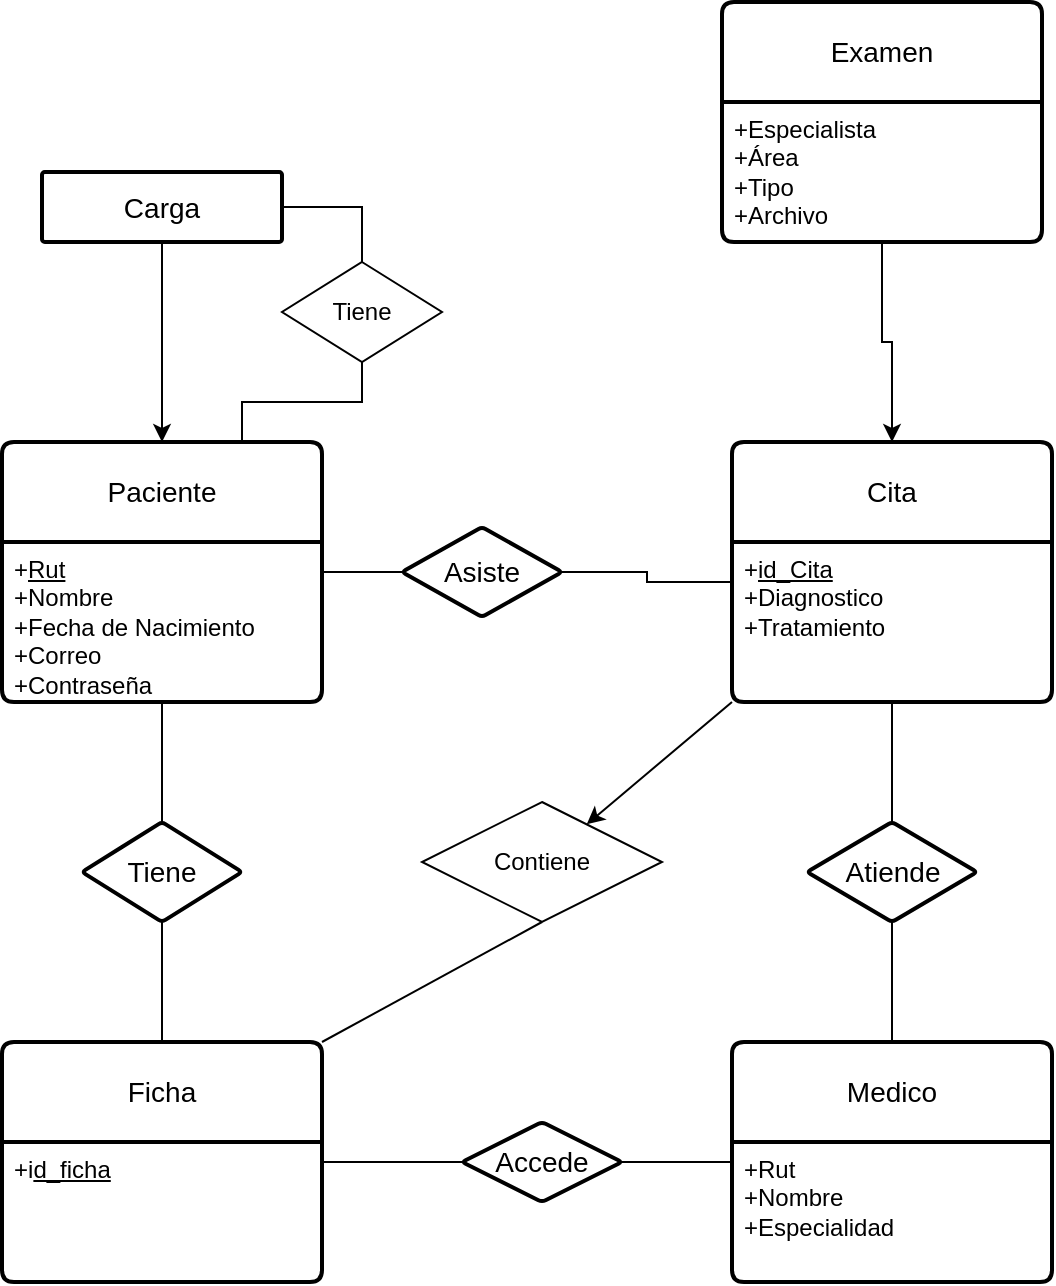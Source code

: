 <mxfile version="24.7.16">
  <diagram id="R2lEEEUBdFMjLlhIrx00" name="Page-1">
    <mxGraphModel dx="1187" dy="1784" grid="1" gridSize="10" guides="1" tooltips="1" connect="1" arrows="1" fold="1" page="1" pageScale="1" pageWidth="850" pageHeight="1100" math="0" shadow="0" extFonts="Permanent Marker^https://fonts.googleapis.com/css?family=Permanent+Marker">
      <root>
        <mxCell id="0" />
        <mxCell id="1" parent="0" />
        <mxCell id="luMjSmkIxEWVxP0uQIQx-23" value="" style="edgeStyle=orthogonalEdgeStyle;rounded=0;orthogonalLoop=1;jettySize=auto;html=1;endArrow=none;endFill=0;" edge="1" parent="1" source="luMjSmkIxEWVxP0uQIQx-5" target="luMjSmkIxEWVxP0uQIQx-22">
          <mxGeometry relative="1" as="geometry" />
        </mxCell>
        <mxCell id="luMjSmkIxEWVxP0uQIQx-47" style="edgeStyle=orthogonalEdgeStyle;rounded=0;orthogonalLoop=1;jettySize=auto;html=1;exitX=0.75;exitY=0;exitDx=0;exitDy=0;entryX=0.5;entryY=1;entryDx=0;entryDy=0;endArrow=none;endFill=0;" edge="1" parent="1" source="luMjSmkIxEWVxP0uQIQx-5" target="luMjSmkIxEWVxP0uQIQx-46">
          <mxGeometry relative="1" as="geometry" />
        </mxCell>
        <mxCell id="luMjSmkIxEWVxP0uQIQx-5" value="Paciente" style="swimlane;childLayout=stackLayout;horizontal=1;startSize=50;horizontalStack=0;rounded=1;fontSize=14;fontStyle=0;strokeWidth=2;resizeParent=0;resizeLast=1;shadow=0;dashed=0;align=center;arcSize=4;whiteSpace=wrap;html=1;" vertex="1" parent="1">
          <mxGeometry x="60" y="70" width="160" height="130" as="geometry" />
        </mxCell>
        <mxCell id="luMjSmkIxEWVxP0uQIQx-6" value="+&lt;u&gt;Rut&lt;/u&gt;&lt;br&gt;+Nombre&lt;br&gt;+Fecha de Nacimiento&lt;div&gt;+Correo&lt;/div&gt;&lt;div&gt;+Contraseña&lt;/div&gt;" style="align=left;strokeColor=none;fillColor=none;spacingLeft=4;fontSize=12;verticalAlign=top;resizable=0;rotatable=0;part=1;html=1;" vertex="1" parent="luMjSmkIxEWVxP0uQIQx-5">
          <mxGeometry y="50" width="160" height="80" as="geometry" />
        </mxCell>
        <mxCell id="luMjSmkIxEWVxP0uQIQx-30" value="" style="edgeStyle=orthogonalEdgeStyle;rounded=0;orthogonalLoop=1;jettySize=auto;html=1;endArrow=none;endFill=0;" edge="1" parent="1" source="luMjSmkIxEWVxP0uQIQx-7" target="luMjSmkIxEWVxP0uQIQx-29">
          <mxGeometry relative="1" as="geometry" />
        </mxCell>
        <mxCell id="luMjSmkIxEWVxP0uQIQx-37" value="" style="edgeStyle=orthogonalEdgeStyle;rounded=0;orthogonalLoop=1;jettySize=auto;html=1;endArrow=none;endFill=0;" edge="1" parent="1" source="luMjSmkIxEWVxP0uQIQx-7" target="luMjSmkIxEWVxP0uQIQx-36">
          <mxGeometry relative="1" as="geometry" />
        </mxCell>
        <mxCell id="luMjSmkIxEWVxP0uQIQx-7" value="Medico" style="swimlane;childLayout=stackLayout;horizontal=1;startSize=50;horizontalStack=0;rounded=1;fontSize=14;fontStyle=0;strokeWidth=2;resizeParent=0;resizeLast=1;shadow=0;dashed=0;align=center;arcSize=4;whiteSpace=wrap;html=1;" vertex="1" parent="1">
          <mxGeometry x="425" y="370" width="160" height="120" as="geometry" />
        </mxCell>
        <mxCell id="luMjSmkIxEWVxP0uQIQx-8" value="+Rut&lt;br&gt;+Nombre&lt;br&gt;&lt;div&gt;+Especialidad&lt;/div&gt;" style="align=left;strokeColor=none;fillColor=none;spacingLeft=4;fontSize=12;verticalAlign=top;resizable=0;rotatable=0;part=1;html=1;" vertex="1" parent="luMjSmkIxEWVxP0uQIQx-7">
          <mxGeometry y="50" width="160" height="70" as="geometry" />
        </mxCell>
        <mxCell id="luMjSmkIxEWVxP0uQIQx-9" value="Cita" style="swimlane;childLayout=stackLayout;horizontal=1;startSize=50;horizontalStack=0;rounded=1;fontSize=14;fontStyle=0;strokeWidth=2;resizeParent=0;resizeLast=1;shadow=0;dashed=0;align=center;arcSize=4;whiteSpace=wrap;html=1;" vertex="1" parent="1">
          <mxGeometry x="425" y="70" width="160" height="130" as="geometry" />
        </mxCell>
        <mxCell id="luMjSmkIxEWVxP0uQIQx-10" value="&lt;div&gt;+&lt;u&gt;id_Cita&lt;/u&gt;&lt;/div&gt;+Diagnostico&lt;br&gt;+Tratamiento&lt;div&gt;&lt;br&gt;&lt;/div&gt;" style="align=left;strokeColor=none;fillColor=none;spacingLeft=4;fontSize=12;verticalAlign=top;resizable=0;rotatable=0;part=1;html=1;" vertex="1" parent="luMjSmkIxEWVxP0uQIQx-9">
          <mxGeometry y="50" width="160" height="80" as="geometry" />
        </mxCell>
        <mxCell id="luMjSmkIxEWVxP0uQIQx-18" value="" style="edgeStyle=orthogonalEdgeStyle;rounded=0;orthogonalLoop=1;jettySize=auto;html=1;endArrow=none;endFill=0;" edge="1" parent="1" source="luMjSmkIxEWVxP0uQIQx-11" target="luMjSmkIxEWVxP0uQIQx-17">
          <mxGeometry relative="1" as="geometry" />
        </mxCell>
        <mxCell id="luMjSmkIxEWVxP0uQIQx-31" style="edgeStyle=orthogonalEdgeStyle;rounded=0;orthogonalLoop=1;jettySize=auto;html=1;entryX=0;entryY=0.5;entryDx=0;entryDy=0;endArrow=none;endFill=0;" edge="1" parent="1" source="luMjSmkIxEWVxP0uQIQx-11" target="luMjSmkIxEWVxP0uQIQx-29">
          <mxGeometry relative="1" as="geometry" />
        </mxCell>
        <mxCell id="luMjSmkIxEWVxP0uQIQx-11" value="Ficha" style="swimlane;childLayout=stackLayout;horizontal=1;startSize=50;horizontalStack=0;rounded=1;fontSize=14;fontStyle=0;strokeWidth=2;resizeParent=0;resizeLast=1;shadow=0;dashed=0;align=center;arcSize=4;whiteSpace=wrap;html=1;" vertex="1" parent="1">
          <mxGeometry x="60" y="370" width="160" height="120" as="geometry" />
        </mxCell>
        <mxCell id="luMjSmkIxEWVxP0uQIQx-12" value="+i&lt;u&gt;d_ficha&lt;/u&gt;" style="align=left;strokeColor=none;fillColor=none;spacingLeft=4;fontSize=12;verticalAlign=top;resizable=0;rotatable=0;part=1;html=1;" vertex="1" parent="luMjSmkIxEWVxP0uQIQx-11">
          <mxGeometry y="50" width="160" height="70" as="geometry" />
        </mxCell>
        <mxCell id="luMjSmkIxEWVxP0uQIQx-13" value="Examen" style="swimlane;childLayout=stackLayout;horizontal=1;startSize=50;horizontalStack=0;rounded=1;fontSize=14;fontStyle=0;strokeWidth=2;resizeParent=0;resizeLast=1;shadow=0;dashed=0;align=center;arcSize=4;whiteSpace=wrap;html=1;" vertex="1" parent="1">
          <mxGeometry x="420" y="-150" width="160" height="120" as="geometry" />
        </mxCell>
        <mxCell id="luMjSmkIxEWVxP0uQIQx-14" value="+Especialista&lt;br&gt;+Área&lt;div&gt;+Tipo&lt;/div&gt;&lt;div&gt;+Archivo&lt;/div&gt;" style="align=left;strokeColor=none;fillColor=none;spacingLeft=4;fontSize=12;verticalAlign=top;resizable=0;rotatable=0;part=1;html=1;" vertex="1" parent="luMjSmkIxEWVxP0uQIQx-13">
          <mxGeometry y="50" width="160" height="70" as="geometry" />
        </mxCell>
        <mxCell id="luMjSmkIxEWVxP0uQIQx-17" value="Tiene" style="rhombus;whiteSpace=wrap;html=1;fontSize=14;fontStyle=0;startSize=50;rounded=1;strokeWidth=2;shadow=0;dashed=0;arcSize=4;" vertex="1" parent="1">
          <mxGeometry x="100" y="260" width="80" height="50" as="geometry" />
        </mxCell>
        <mxCell id="luMjSmkIxEWVxP0uQIQx-19" style="edgeStyle=orthogonalEdgeStyle;rounded=0;orthogonalLoop=1;jettySize=auto;html=1;entryX=0.5;entryY=0;entryDx=0;entryDy=0;endArrow=none;endFill=0;" edge="1" parent="1" source="luMjSmkIxEWVxP0uQIQx-6" target="luMjSmkIxEWVxP0uQIQx-17">
          <mxGeometry relative="1" as="geometry" />
        </mxCell>
        <mxCell id="luMjSmkIxEWVxP0uQIQx-35" style="edgeStyle=orthogonalEdgeStyle;rounded=0;orthogonalLoop=1;jettySize=auto;html=1;entryX=0;entryY=0.25;entryDx=0;entryDy=0;endArrow=none;endFill=0;" edge="1" parent="1" source="luMjSmkIxEWVxP0uQIQx-22" target="luMjSmkIxEWVxP0uQIQx-10">
          <mxGeometry relative="1" as="geometry" />
        </mxCell>
        <mxCell id="luMjSmkIxEWVxP0uQIQx-22" value="Asiste" style="rhombus;whiteSpace=wrap;html=1;fontSize=14;fontStyle=0;startSize=50;rounded=1;strokeWidth=2;shadow=0;dashed=0;arcSize=4;" vertex="1" parent="1">
          <mxGeometry x="260" y="112.5" width="80" height="45" as="geometry" />
        </mxCell>
        <mxCell id="luMjSmkIxEWVxP0uQIQx-26" style="edgeStyle=orthogonalEdgeStyle;rounded=0;orthogonalLoop=1;jettySize=auto;html=1;entryX=0.5;entryY=0;entryDx=0;entryDy=0;" edge="1" parent="1" source="luMjSmkIxEWVxP0uQIQx-14" target="luMjSmkIxEWVxP0uQIQx-9">
          <mxGeometry relative="1" as="geometry" />
        </mxCell>
        <mxCell id="luMjSmkIxEWVxP0uQIQx-29" value="Accede" style="rhombus;whiteSpace=wrap;html=1;fontSize=14;fontStyle=0;startSize=50;rounded=1;strokeWidth=2;shadow=0;dashed=0;arcSize=4;" vertex="1" parent="1">
          <mxGeometry x="290" y="410" width="80" height="40" as="geometry" />
        </mxCell>
        <mxCell id="luMjSmkIxEWVxP0uQIQx-36" value="Atiende" style="rhombus;whiteSpace=wrap;html=1;fontSize=14;fontStyle=0;startSize=50;rounded=1;strokeWidth=2;shadow=0;dashed=0;arcSize=4;" vertex="1" parent="1">
          <mxGeometry x="462.5" y="260" width="85" height="50" as="geometry" />
        </mxCell>
        <mxCell id="luMjSmkIxEWVxP0uQIQx-38" style="edgeStyle=orthogonalEdgeStyle;rounded=0;orthogonalLoop=1;jettySize=auto;html=1;entryX=0.5;entryY=0;entryDx=0;entryDy=0;endArrow=none;endFill=0;" edge="1" parent="1" source="luMjSmkIxEWVxP0uQIQx-10" target="luMjSmkIxEWVxP0uQIQx-36">
          <mxGeometry relative="1" as="geometry" />
        </mxCell>
        <mxCell id="luMjSmkIxEWVxP0uQIQx-41" style="rounded=0;orthogonalLoop=1;jettySize=auto;html=1;exitX=0.5;exitY=1;exitDx=0;exitDy=0;entryX=1;entryY=0;entryDx=0;entryDy=0;endArrow=none;endFill=0;" edge="1" parent="1" source="luMjSmkIxEWVxP0uQIQx-40" target="luMjSmkIxEWVxP0uQIQx-11">
          <mxGeometry relative="1" as="geometry" />
        </mxCell>
        <mxCell id="luMjSmkIxEWVxP0uQIQx-40" value="Contiene" style="shape=rhombus;perimeter=rhombusPerimeter;whiteSpace=wrap;html=1;align=center;" vertex="1" parent="1">
          <mxGeometry x="270" y="250" width="120" height="60" as="geometry" />
        </mxCell>
        <mxCell id="luMjSmkIxEWVxP0uQIQx-43" style="rounded=0;orthogonalLoop=1;jettySize=auto;html=1;exitX=0;exitY=1;exitDx=0;exitDy=0;" edge="1" parent="1" source="luMjSmkIxEWVxP0uQIQx-10" target="luMjSmkIxEWVxP0uQIQx-40">
          <mxGeometry relative="1" as="geometry" />
        </mxCell>
        <mxCell id="luMjSmkIxEWVxP0uQIQx-49" style="edgeStyle=orthogonalEdgeStyle;rounded=0;orthogonalLoop=1;jettySize=auto;html=1;" edge="1" parent="1" source="luMjSmkIxEWVxP0uQIQx-44" target="luMjSmkIxEWVxP0uQIQx-5">
          <mxGeometry relative="1" as="geometry" />
        </mxCell>
        <mxCell id="luMjSmkIxEWVxP0uQIQx-44" value="Carga" style="whiteSpace=wrap;html=1;fontSize=14;fontStyle=0;startSize=50;rounded=1;strokeWidth=2;shadow=0;dashed=0;arcSize=4;" vertex="1" parent="1">
          <mxGeometry x="80" y="-65" width="120" height="35" as="geometry" />
        </mxCell>
        <mxCell id="luMjSmkIxEWVxP0uQIQx-48" style="edgeStyle=orthogonalEdgeStyle;rounded=0;orthogonalLoop=1;jettySize=auto;html=1;exitX=0.5;exitY=0;exitDx=0;exitDy=0;entryX=1;entryY=0.5;entryDx=0;entryDy=0;endArrow=none;endFill=0;" edge="1" parent="1" source="luMjSmkIxEWVxP0uQIQx-46" target="luMjSmkIxEWVxP0uQIQx-44">
          <mxGeometry relative="1" as="geometry" />
        </mxCell>
        <mxCell id="luMjSmkIxEWVxP0uQIQx-46" value="Tiene" style="rhombus;whiteSpace=wrap;html=1;" vertex="1" parent="1">
          <mxGeometry x="200" y="-20" width="80" height="50" as="geometry" />
        </mxCell>
      </root>
    </mxGraphModel>
  </diagram>
</mxfile>

